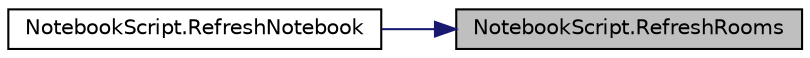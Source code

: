 digraph "NotebookScript.RefreshRooms"
{
 // LATEX_PDF_SIZE
  edge [fontname="Helvetica",fontsize="10",labelfontname="Helvetica",labelfontsize="10"];
  node [fontname="Helvetica",fontsize="10",shape=record];
  rankdir="RL";
  Node1 [label="NotebookScript.RefreshRooms",height=0.2,width=0.4,color="black", fillcolor="grey75", style="filled", fontcolor="black",tooltip=" "];
  Node1 -> Node2 [dir="back",color="midnightblue",fontsize="10",style="solid"];
  Node2 [label="NotebookScript.RefreshNotebook",height=0.2,width=0.4,color="black", fillcolor="white", style="filled",URL="$class_notebook_script.html#a3c031d903921e95ac42253bb09f5beec",tooltip=" "];
}
